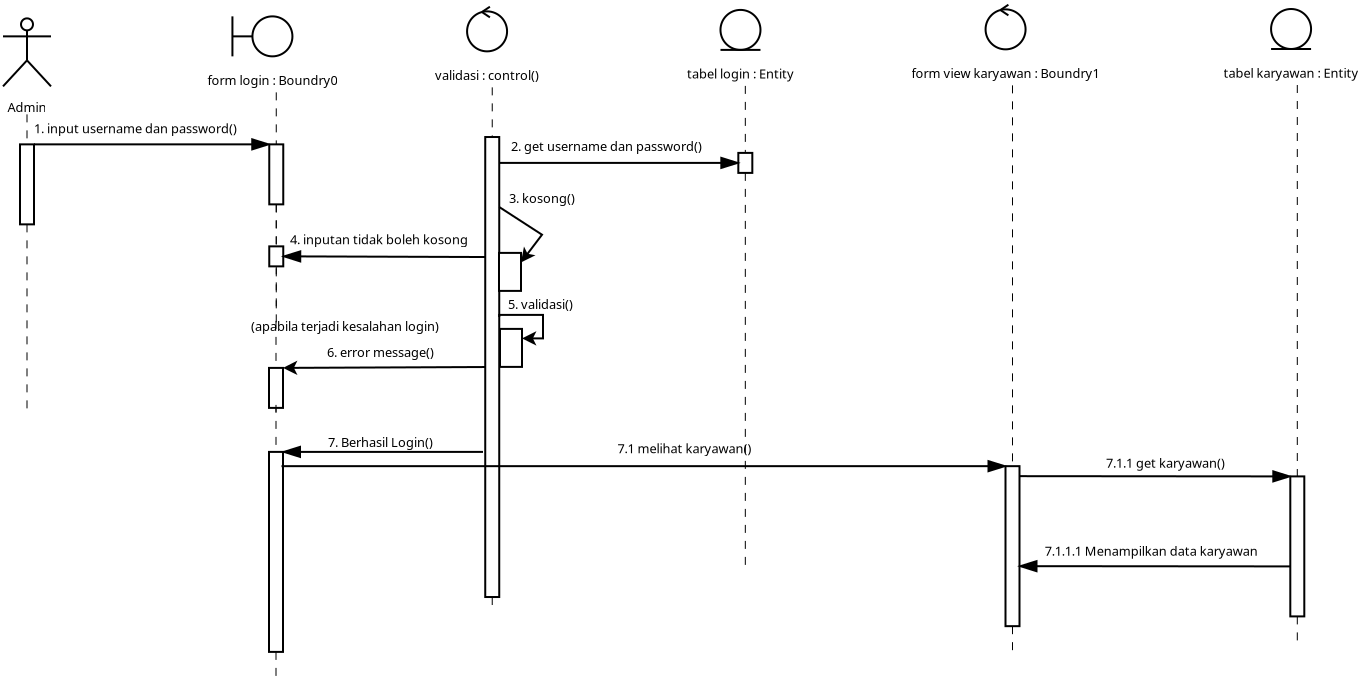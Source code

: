 <?xml version="1.0" encoding="UTF-8"?>
<dia:diagram xmlns:dia="http://www.lysator.liu.se/~alla/dia/">
  <dia:layer name="Background" visible="true" active="true">
    <dia:object type="UML - Actor" version="0" id="O0">
      <dia:attribute name="obj_pos">
        <dia:point val="4.45,4.1"/>
      </dia:attribute>
      <dia:attribute name="obj_bb">
        <dia:rectangle val="3.15,1.35;5.75,6.85"/>
      </dia:attribute>
      <dia:attribute name="meta">
        <dia:composite type="dict"/>
      </dia:attribute>
      <dia:attribute name="elem_corner">
        <dia:point val="3.2,1.4"/>
      </dia:attribute>
      <dia:attribute name="elem_width">
        <dia:real val="2.5"/>
      </dia:attribute>
      <dia:attribute name="elem_height">
        <dia:real val="5.4"/>
      </dia:attribute>
      <dia:attribute name="line_width">
        <dia:real val="0.1"/>
      </dia:attribute>
      <dia:attribute name="line_colour">
        <dia:color val="#000000"/>
      </dia:attribute>
      <dia:attribute name="fill_colour">
        <dia:color val="#ffffff"/>
      </dia:attribute>
      <dia:attribute name="text">
        <dia:composite type="text">
          <dia:attribute name="string">
            <dia:string>#Admin#</dia:string>
          </dia:attribute>
          <dia:attribute name="font">
            <dia:font family="sans" style="0" name="Helvetica"/>
          </dia:attribute>
          <dia:attribute name="height">
            <dia:real val="0.8"/>
          </dia:attribute>
          <dia:attribute name="pos">
            <dia:point val="4.45,6.595"/>
          </dia:attribute>
          <dia:attribute name="color">
            <dia:color val="#000000"/>
          </dia:attribute>
          <dia:attribute name="alignment">
            <dia:enum val="1"/>
          </dia:attribute>
        </dia:composite>
      </dia:attribute>
    </dia:object>
    <dia:object type="UML - Lifeline" version="0" id="O1">
      <dia:attribute name="obj_pos">
        <dia:point val="4.45,6.8"/>
      </dia:attribute>
      <dia:attribute name="obj_bb">
        <dia:rectangle val="4.05,6.775;4.85,21.575"/>
      </dia:attribute>
      <dia:attribute name="meta">
        <dia:composite type="dict"/>
      </dia:attribute>
      <dia:attribute name="conn_endpoints">
        <dia:point val="4.45,6.8"/>
        <dia:point val="4.45,21.55"/>
      </dia:attribute>
      <dia:attribute name="line_colour">
        <dia:color val="#000000"/>
      </dia:attribute>
      <dia:attribute name="fill_colour">
        <dia:color val="#ffffff"/>
      </dia:attribute>
      <dia:attribute name="rtop">
        <dia:real val="1.5"/>
      </dia:attribute>
      <dia:attribute name="rbot">
        <dia:real val="5.5"/>
      </dia:attribute>
      <dia:attribute name="draw_focus">
        <dia:boolean val="true"/>
      </dia:attribute>
      <dia:attribute name="draw_cross">
        <dia:boolean val="false"/>
      </dia:attribute>
      <dia:attribute name="cpl_northwest">
        <dia:int val="1"/>
      </dia:attribute>
      <dia:attribute name="cpl_southwest">
        <dia:int val="1"/>
      </dia:attribute>
      <dia:attribute name="cpl_northeast">
        <dia:int val="1"/>
      </dia:attribute>
      <dia:attribute name="cpl_southeast">
        <dia:int val="1"/>
      </dia:attribute>
      <dia:connections>
        <dia:connection handle="0" to="O0" connection="6"/>
      </dia:connections>
    </dia:object>
    <dia:object type="UML - Classicon" version="0" id="O2">
      <dia:attribute name="obj_pos">
        <dia:point val="16.913,2.9"/>
      </dia:attribute>
      <dia:attribute name="obj_bb">
        <dia:rectangle val="12.3,1.5;20.525,5.7"/>
      </dia:attribute>
      <dia:attribute name="meta">
        <dia:composite type="dict"/>
      </dia:attribute>
      <dia:attribute name="elem_corner">
        <dia:point val="12.3,1.5"/>
      </dia:attribute>
      <dia:attribute name="elem_width">
        <dia:real val="8.225"/>
      </dia:attribute>
      <dia:attribute name="elem_height">
        <dia:real val="4.2"/>
      </dia:attribute>
      <dia:attribute name="line_colour">
        <dia:color val="#000000"/>
      </dia:attribute>
      <dia:attribute name="fill_colour">
        <dia:color val="#ffffff"/>
      </dia:attribute>
      <dia:attribute name="stereotype">
        <dia:enum val="1"/>
      </dia:attribute>
      <dia:attribute name="type">
        <dia:enum val="1"/>
      </dia:attribute>
      <dia:attribute name="is_object">
        <dia:boolean val="false"/>
      </dia:attribute>
      <dia:attribute name="text">
        <dia:composite type="text">
          <dia:attribute name="string">
            <dia:string>#form login : Boundry0#</dia:string>
          </dia:attribute>
          <dia:attribute name="font">
            <dia:font family="sans" style="0" name="Helvetica"/>
          </dia:attribute>
          <dia:attribute name="height">
            <dia:real val="0.8"/>
          </dia:attribute>
          <dia:attribute name="pos">
            <dia:point val="16.913,5.245"/>
          </dia:attribute>
          <dia:attribute name="color">
            <dia:color val="#000000"/>
          </dia:attribute>
          <dia:attribute name="alignment">
            <dia:enum val="1"/>
          </dia:attribute>
        </dia:composite>
      </dia:attribute>
    </dia:object>
    <dia:object type="Standard - Text" version="1" id="O3">
      <dia:attribute name="obj_pos">
        <dia:point val="13.7,4.85"/>
      </dia:attribute>
      <dia:attribute name="obj_bb">
        <dia:rectangle val="13.7,4.255;13.7,5.003"/>
      </dia:attribute>
      <dia:attribute name="text">
        <dia:composite type="text">
          <dia:attribute name="string">
            <dia:string>##</dia:string>
          </dia:attribute>
          <dia:attribute name="font">
            <dia:font family="sans" style="0" name="Helvetica"/>
          </dia:attribute>
          <dia:attribute name="height">
            <dia:real val="0.8"/>
          </dia:attribute>
          <dia:attribute name="pos">
            <dia:point val="13.7,4.85"/>
          </dia:attribute>
          <dia:attribute name="color">
            <dia:color val="#000000"/>
          </dia:attribute>
          <dia:attribute name="alignment">
            <dia:enum val="0"/>
          </dia:attribute>
        </dia:composite>
      </dia:attribute>
      <dia:attribute name="valign">
        <dia:enum val="3"/>
      </dia:attribute>
    </dia:object>
    <dia:object type="UML - Lifeline" version="0" id="O4">
      <dia:attribute name="obj_pos">
        <dia:point val="16.913,5.7"/>
      </dia:attribute>
      <dia:attribute name="obj_bb">
        <dia:rectangle val="16.512,5.675;17.312,16.525"/>
      </dia:attribute>
      <dia:attribute name="meta">
        <dia:composite type="dict"/>
      </dia:attribute>
      <dia:attribute name="conn_endpoints">
        <dia:point val="16.913,5.7"/>
        <dia:point val="16.913,16.5"/>
      </dia:attribute>
      <dia:attribute name="line_colour">
        <dia:color val="#000000"/>
      </dia:attribute>
      <dia:attribute name="fill_colour">
        <dia:color val="#ffffff"/>
      </dia:attribute>
      <dia:attribute name="rtop">
        <dia:real val="2.6"/>
      </dia:attribute>
      <dia:attribute name="rbot">
        <dia:real val="5.6"/>
      </dia:attribute>
      <dia:attribute name="draw_focus">
        <dia:boolean val="true"/>
      </dia:attribute>
      <dia:attribute name="draw_cross">
        <dia:boolean val="false"/>
      </dia:attribute>
      <dia:attribute name="cpl_northwest">
        <dia:int val="1"/>
      </dia:attribute>
      <dia:attribute name="cpl_southwest">
        <dia:int val="1"/>
      </dia:attribute>
      <dia:attribute name="cpl_northeast">
        <dia:int val="1"/>
      </dia:attribute>
      <dia:attribute name="cpl_southeast">
        <dia:int val="1"/>
      </dia:attribute>
      <dia:connections>
        <dia:connection handle="0" to="O2" connection="6"/>
      </dia:connections>
    </dia:object>
    <dia:object type="UML - Message" version="0" id="O5">
      <dia:attribute name="obj_pos">
        <dia:point val="4.8,8.3"/>
      </dia:attribute>
      <dia:attribute name="obj_bb">
        <dia:rectangle val="4.75,7.9;16.613,9"/>
      </dia:attribute>
      <dia:attribute name="meta">
        <dia:composite type="dict"/>
      </dia:attribute>
      <dia:attribute name="conn_endpoints">
        <dia:point val="4.8,8.3"/>
        <dia:point val="16.562,8.3"/>
      </dia:attribute>
      <dia:attribute name="text_colour">
        <dia:color val="#000000"/>
      </dia:attribute>
      <dia:attribute name="line_colour">
        <dia:color val="#000000"/>
      </dia:attribute>
      <dia:attribute name="text">
        <dia:string>##</dia:string>
      </dia:attribute>
      <dia:attribute name="type">
        <dia:enum val="0"/>
      </dia:attribute>
      <dia:attribute name="text_pos">
        <dia:point val="10.681,8.8"/>
      </dia:attribute>
      <dia:connections>
        <dia:connection handle="0" to="O1" connection="1"/>
        <dia:connection handle="1" to="O4" connection="0"/>
      </dia:connections>
    </dia:object>
    <dia:object type="Standard - Text" version="1" id="O6">
      <dia:attribute name="obj_pos">
        <dia:point val="4.8,7.75"/>
      </dia:attribute>
      <dia:attribute name="obj_bb">
        <dia:rectangle val="4.8,7.155;15.81,7.902"/>
      </dia:attribute>
      <dia:attribute name="text">
        <dia:composite type="text">
          <dia:attribute name="string">
            <dia:string>#1. input username dan password()#</dia:string>
          </dia:attribute>
          <dia:attribute name="font">
            <dia:font family="sans" style="0" name="Helvetica"/>
          </dia:attribute>
          <dia:attribute name="height">
            <dia:real val="0.8"/>
          </dia:attribute>
          <dia:attribute name="pos">
            <dia:point val="4.8,7.75"/>
          </dia:attribute>
          <dia:attribute name="color">
            <dia:color val="#000000"/>
          </dia:attribute>
          <dia:attribute name="alignment">
            <dia:enum val="0"/>
          </dia:attribute>
        </dia:composite>
      </dia:attribute>
      <dia:attribute name="valign">
        <dia:enum val="3"/>
      </dia:attribute>
    </dia:object>
    <dia:object type="UML - Lifeline" version="0" id="O7">
      <dia:attribute name="obj_pos">
        <dia:point val="16.913,11.3"/>
      </dia:attribute>
      <dia:attribute name="obj_bb">
        <dia:rectangle val="16.512,11.275;17.312,17.275"/>
      </dia:attribute>
      <dia:attribute name="meta">
        <dia:composite type="dict"/>
      </dia:attribute>
      <dia:attribute name="conn_endpoints">
        <dia:point val="16.913,11.3"/>
        <dia:point val="16.913,17.25"/>
      </dia:attribute>
      <dia:attribute name="line_colour">
        <dia:color val="#000000"/>
      </dia:attribute>
      <dia:attribute name="fill_colour">
        <dia:color val="#ffffff"/>
      </dia:attribute>
      <dia:attribute name="rtop">
        <dia:real val="2.1"/>
      </dia:attribute>
      <dia:attribute name="rbot">
        <dia:real val="3.1"/>
      </dia:attribute>
      <dia:attribute name="draw_focus">
        <dia:boolean val="true"/>
      </dia:attribute>
      <dia:attribute name="draw_cross">
        <dia:boolean val="false"/>
      </dia:attribute>
      <dia:attribute name="cpl_northwest">
        <dia:int val="1"/>
      </dia:attribute>
      <dia:attribute name="cpl_southwest">
        <dia:int val="1"/>
      </dia:attribute>
      <dia:attribute name="cpl_northeast">
        <dia:int val="1"/>
      </dia:attribute>
      <dia:attribute name="cpl_southeast">
        <dia:int val="1"/>
      </dia:attribute>
      <dia:connections>
        <dia:connection handle="0" to="O4" connection="6"/>
      </dia:connections>
    </dia:object>
    <dia:object type="UML - Classicon" version="0" id="O8">
      <dia:attribute name="obj_pos">
        <dia:point val="27.712,2.65"/>
      </dia:attribute>
      <dia:attribute name="obj_bb">
        <dia:rectangle val="24.7,1.25;30.725,5.45"/>
      </dia:attribute>
      <dia:attribute name="meta">
        <dia:composite type="dict"/>
      </dia:attribute>
      <dia:attribute name="elem_corner">
        <dia:point val="24.7,1.25"/>
      </dia:attribute>
      <dia:attribute name="elem_width">
        <dia:real val="6.025"/>
      </dia:attribute>
      <dia:attribute name="elem_height">
        <dia:real val="4.2"/>
      </dia:attribute>
      <dia:attribute name="line_colour">
        <dia:color val="#000000"/>
      </dia:attribute>
      <dia:attribute name="fill_colour">
        <dia:color val="#ffffff"/>
      </dia:attribute>
      <dia:attribute name="stereotype">
        <dia:enum val="0"/>
      </dia:attribute>
      <dia:attribute name="type">
        <dia:enum val="0"/>
      </dia:attribute>
      <dia:attribute name="is_object">
        <dia:boolean val="false"/>
      </dia:attribute>
      <dia:attribute name="text">
        <dia:composite type="text">
          <dia:attribute name="string">
            <dia:string>#validasi : control()#</dia:string>
          </dia:attribute>
          <dia:attribute name="font">
            <dia:font family="sans" style="0" name="Helvetica"/>
          </dia:attribute>
          <dia:attribute name="height">
            <dia:real val="0.8"/>
          </dia:attribute>
          <dia:attribute name="pos">
            <dia:point val="27.712,4.995"/>
          </dia:attribute>
          <dia:attribute name="color">
            <dia:color val="#000000"/>
          </dia:attribute>
          <dia:attribute name="alignment">
            <dia:enum val="1"/>
          </dia:attribute>
        </dia:composite>
      </dia:attribute>
    </dia:object>
    <dia:object type="UML - Lifeline" version="0" id="O9">
      <dia:attribute name="obj_pos">
        <dia:point val="27.712,5.45"/>
      </dia:attribute>
      <dia:attribute name="obj_bb">
        <dia:rectangle val="27.312,5.425;28.113,31.458"/>
      </dia:attribute>
      <dia:attribute name="meta">
        <dia:composite type="dict"/>
      </dia:attribute>
      <dia:attribute name="conn_endpoints">
        <dia:point val="27.712,5.45"/>
        <dia:point val="27.712,31.433"/>
      </dia:attribute>
      <dia:attribute name="line_colour">
        <dia:color val="#000000"/>
      </dia:attribute>
      <dia:attribute name="fill_colour">
        <dia:color val="#ffffff"/>
      </dia:attribute>
      <dia:attribute name="rtop">
        <dia:real val="2.483"/>
      </dia:attribute>
      <dia:attribute name="rbot">
        <dia:real val="25.483"/>
      </dia:attribute>
      <dia:attribute name="draw_focus">
        <dia:boolean val="true"/>
      </dia:attribute>
      <dia:attribute name="draw_cross">
        <dia:boolean val="false"/>
      </dia:attribute>
      <dia:attribute name="cpl_northwest">
        <dia:int val="22"/>
      </dia:attribute>
      <dia:attribute name="cpl_southwest">
        <dia:int val="22"/>
      </dia:attribute>
      <dia:attribute name="cpl_northeast">
        <dia:int val="22"/>
      </dia:attribute>
      <dia:attribute name="cpl_southeast">
        <dia:int val="22"/>
      </dia:attribute>
      <dia:connections>
        <dia:connection handle="0" to="O8" connection="6"/>
      </dia:connections>
    </dia:object>
    <dia:object type="UML - Classicon" version="0" id="O10">
      <dia:attribute name="obj_pos">
        <dia:point val="40.366,2.577"/>
      </dia:attribute>
      <dia:attribute name="obj_bb">
        <dia:rectangle val="37.304,1.177;43.427,5.377"/>
      </dia:attribute>
      <dia:attribute name="meta">
        <dia:composite type="dict"/>
      </dia:attribute>
      <dia:attribute name="elem_corner">
        <dia:point val="37.304,1.177"/>
      </dia:attribute>
      <dia:attribute name="elem_width">
        <dia:real val="6.122"/>
      </dia:attribute>
      <dia:attribute name="elem_height">
        <dia:real val="4.2"/>
      </dia:attribute>
      <dia:attribute name="line_colour">
        <dia:color val="#000000"/>
      </dia:attribute>
      <dia:attribute name="fill_colour">
        <dia:color val="#ffffff"/>
      </dia:attribute>
      <dia:attribute name="stereotype">
        <dia:enum val="2"/>
      </dia:attribute>
      <dia:attribute name="type">
        <dia:enum val="2"/>
      </dia:attribute>
      <dia:attribute name="is_object">
        <dia:boolean val="false"/>
      </dia:attribute>
      <dia:attribute name="text">
        <dia:composite type="text">
          <dia:attribute name="string">
            <dia:string>#tabel login : Entity#</dia:string>
          </dia:attribute>
          <dia:attribute name="font">
            <dia:font family="sans" style="0" name="Helvetica"/>
          </dia:attribute>
          <dia:attribute name="height">
            <dia:real val="0.8"/>
          </dia:attribute>
          <dia:attribute name="pos">
            <dia:point val="40.366,4.922"/>
          </dia:attribute>
          <dia:attribute name="color">
            <dia:color val="#000000"/>
          </dia:attribute>
          <dia:attribute name="alignment">
            <dia:enum val="1"/>
          </dia:attribute>
        </dia:composite>
      </dia:attribute>
    </dia:object>
    <dia:object type="UML - Classicon" version="0" id="O11">
      <dia:attribute name="obj_pos">
        <dia:point val="53.725,2.55"/>
      </dia:attribute>
      <dia:attribute name="obj_bb">
        <dia:rectangle val="48.5,1.15;58.95,5.35"/>
      </dia:attribute>
      <dia:attribute name="meta">
        <dia:composite type="dict"/>
      </dia:attribute>
      <dia:attribute name="elem_corner">
        <dia:point val="48.5,1.15"/>
      </dia:attribute>
      <dia:attribute name="elem_width">
        <dia:real val="10.45"/>
      </dia:attribute>
      <dia:attribute name="elem_height">
        <dia:real val="4.2"/>
      </dia:attribute>
      <dia:attribute name="line_colour">
        <dia:color val="#000000"/>
      </dia:attribute>
      <dia:attribute name="fill_colour">
        <dia:color val="#ffffff"/>
      </dia:attribute>
      <dia:attribute name="stereotype">
        <dia:enum val="0"/>
      </dia:attribute>
      <dia:attribute name="type">
        <dia:enum val="0"/>
      </dia:attribute>
      <dia:attribute name="is_object">
        <dia:boolean val="false"/>
      </dia:attribute>
      <dia:attribute name="text">
        <dia:composite type="text">
          <dia:attribute name="string">
            <dia:string>#form view karyawan : Boundry1#</dia:string>
          </dia:attribute>
          <dia:attribute name="font">
            <dia:font family="sans" style="0" name="Helvetica"/>
          </dia:attribute>
          <dia:attribute name="height">
            <dia:real val="0.8"/>
          </dia:attribute>
          <dia:attribute name="pos">
            <dia:point val="53.725,4.895"/>
          </dia:attribute>
          <dia:attribute name="color">
            <dia:color val="#000000"/>
          </dia:attribute>
          <dia:attribute name="alignment">
            <dia:enum val="1"/>
          </dia:attribute>
        </dia:composite>
      </dia:attribute>
    </dia:object>
    <dia:object type="UML - Classicon" version="0" id="O12">
      <dia:attribute name="obj_pos">
        <dia:point val="67.965,2.532"/>
      </dia:attribute>
      <dia:attribute name="obj_bb">
        <dia:rectangle val="64.13,1.132;71.8,5.332"/>
      </dia:attribute>
      <dia:attribute name="meta">
        <dia:composite type="dict"/>
      </dia:attribute>
      <dia:attribute name="elem_corner">
        <dia:point val="64.13,1.132"/>
      </dia:attribute>
      <dia:attribute name="elem_width">
        <dia:real val="7.67"/>
      </dia:attribute>
      <dia:attribute name="elem_height">
        <dia:real val="4.2"/>
      </dia:attribute>
      <dia:attribute name="line_colour">
        <dia:color val="#000000"/>
      </dia:attribute>
      <dia:attribute name="fill_colour">
        <dia:color val="#ffffff"/>
      </dia:attribute>
      <dia:attribute name="stereotype">
        <dia:enum val="2"/>
      </dia:attribute>
      <dia:attribute name="type">
        <dia:enum val="2"/>
      </dia:attribute>
      <dia:attribute name="is_object">
        <dia:boolean val="false"/>
      </dia:attribute>
      <dia:attribute name="text">
        <dia:composite type="text">
          <dia:attribute name="string">
            <dia:string>#tabel karyawan : Entity#</dia:string>
          </dia:attribute>
          <dia:attribute name="font">
            <dia:font family="sans" style="0" name="Helvetica"/>
          </dia:attribute>
          <dia:attribute name="height">
            <dia:real val="0.8"/>
          </dia:attribute>
          <dia:attribute name="pos">
            <dia:point val="67.965,4.877"/>
          </dia:attribute>
          <dia:attribute name="color">
            <dia:color val="#000000"/>
          </dia:attribute>
          <dia:attribute name="alignment">
            <dia:enum val="1"/>
          </dia:attribute>
        </dia:composite>
      </dia:attribute>
    </dia:object>
    <dia:object type="UML - Message" version="0" id="O13">
      <dia:attribute name="obj_pos">
        <dia:point val="27.363,13.933"/>
      </dia:attribute>
      <dia:attribute name="obj_bb">
        <dia:rectangle val="17.211,13.5;27.413,14.617"/>
      </dia:attribute>
      <dia:attribute name="meta">
        <dia:composite type="dict"/>
      </dia:attribute>
      <dia:attribute name="conn_endpoints">
        <dia:point val="27.363,13.933"/>
        <dia:point val="17.262,13.9"/>
      </dia:attribute>
      <dia:attribute name="text_colour">
        <dia:color val="#000000"/>
      </dia:attribute>
      <dia:attribute name="line_colour">
        <dia:color val="#000000"/>
      </dia:attribute>
      <dia:attribute name="text">
        <dia:string>##</dia:string>
      </dia:attribute>
      <dia:attribute name="type">
        <dia:enum val="0"/>
      </dia:attribute>
      <dia:attribute name="text_pos">
        <dia:point val="22.312,14.417"/>
      </dia:attribute>
      <dia:connections>
        <dia:connection handle="0" to="O9" connection="18"/>
        <dia:connection handle="1" to="O7" connection="3"/>
      </dia:connections>
    </dia:object>
    <dia:object type="Standard - Text" version="1" id="O14">
      <dia:attribute name="obj_pos">
        <dia:point val="17.6,13.3"/>
      </dia:attribute>
      <dia:attribute name="obj_bb">
        <dia:rectangle val="17.6,12.705;27.115,13.453"/>
      </dia:attribute>
      <dia:attribute name="text">
        <dia:composite type="text">
          <dia:attribute name="string">
            <dia:string>#4. inputan tidak boleh kosong#</dia:string>
          </dia:attribute>
          <dia:attribute name="font">
            <dia:font family="sans" style="0" name="Helvetica"/>
          </dia:attribute>
          <dia:attribute name="height">
            <dia:real val="0.8"/>
          </dia:attribute>
          <dia:attribute name="pos">
            <dia:point val="17.6,13.3"/>
          </dia:attribute>
          <dia:attribute name="color">
            <dia:color val="#000000"/>
          </dia:attribute>
          <dia:attribute name="alignment">
            <dia:enum val="0"/>
          </dia:attribute>
        </dia:composite>
      </dia:attribute>
      <dia:attribute name="valign">
        <dia:enum val="3"/>
      </dia:attribute>
    </dia:object>
    <dia:object type="UML - Lifeline" version="0" id="O15">
      <dia:attribute name="obj_pos">
        <dia:point val="40.366,5.377"/>
      </dia:attribute>
      <dia:attribute name="obj_bb">
        <dia:rectangle val="39.966,5.352;40.766,29.565"/>
      </dia:attribute>
      <dia:attribute name="meta">
        <dia:composite type="dict"/>
      </dia:attribute>
      <dia:attribute name="conn_endpoints">
        <dia:point val="40.366,5.377"/>
        <dia:point val="40.366,29.54"/>
      </dia:attribute>
      <dia:attribute name="line_colour">
        <dia:color val="#000000"/>
      </dia:attribute>
      <dia:attribute name="fill_colour">
        <dia:color val="#ffffff"/>
      </dia:attribute>
      <dia:attribute name="rtop">
        <dia:real val="3.35"/>
      </dia:attribute>
      <dia:attribute name="rbot">
        <dia:real val="4.35"/>
      </dia:attribute>
      <dia:attribute name="draw_focus">
        <dia:boolean val="true"/>
      </dia:attribute>
      <dia:attribute name="draw_cross">
        <dia:boolean val="false"/>
      </dia:attribute>
      <dia:attribute name="cpl_northwest">
        <dia:int val="1"/>
      </dia:attribute>
      <dia:attribute name="cpl_southwest">
        <dia:int val="1"/>
      </dia:attribute>
      <dia:attribute name="cpl_northeast">
        <dia:int val="1"/>
      </dia:attribute>
      <dia:attribute name="cpl_southeast">
        <dia:int val="1"/>
      </dia:attribute>
      <dia:connections>
        <dia:connection handle="0" to="O10" connection="6"/>
      </dia:connections>
    </dia:object>
    <dia:object type="UML - Message" version="0" id="O16">
      <dia:attribute name="obj_pos">
        <dia:point val="28.1,9.227"/>
      </dia:attribute>
      <dia:attribute name="obj_bb">
        <dia:rectangle val="28.05,8.827;40.066,9.927"/>
      </dia:attribute>
      <dia:attribute name="meta">
        <dia:composite type="dict"/>
      </dia:attribute>
      <dia:attribute name="conn_endpoints">
        <dia:point val="28.1,9.227"/>
        <dia:point val="40.016,9.227"/>
      </dia:attribute>
      <dia:attribute name="text_colour">
        <dia:color val="#000000"/>
      </dia:attribute>
      <dia:attribute name="line_colour">
        <dia:color val="#000000"/>
      </dia:attribute>
      <dia:attribute name="text">
        <dia:string>##</dia:string>
      </dia:attribute>
      <dia:attribute name="type">
        <dia:enum val="0"/>
      </dia:attribute>
      <dia:attribute name="text_pos">
        <dia:point val="34.058,9.727"/>
      </dia:attribute>
      <dia:connections>
        <dia:connection handle="1" to="O15" connection="2"/>
      </dia:connections>
    </dia:object>
    <dia:object type="Standard - Text" version="1" id="O17">
      <dia:attribute name="obj_pos">
        <dia:point val="28.65,8.627"/>
      </dia:attribute>
      <dia:attribute name="obj_bb">
        <dia:rectangle val="28.65,8.032;39.068,8.78"/>
      </dia:attribute>
      <dia:attribute name="text">
        <dia:composite type="text">
          <dia:attribute name="string">
            <dia:string>#2. get username dan password()#</dia:string>
          </dia:attribute>
          <dia:attribute name="font">
            <dia:font family="sans" style="0" name="Helvetica"/>
          </dia:attribute>
          <dia:attribute name="height">
            <dia:real val="0.8"/>
          </dia:attribute>
          <dia:attribute name="pos">
            <dia:point val="28.65,8.627"/>
          </dia:attribute>
          <dia:attribute name="color">
            <dia:color val="#000000"/>
          </dia:attribute>
          <dia:attribute name="alignment">
            <dia:enum val="0"/>
          </dia:attribute>
        </dia:composite>
      </dia:attribute>
      <dia:attribute name="valign">
        <dia:enum val="3"/>
      </dia:attribute>
    </dia:object>
    <dia:object type="Flowchart - Box" version="0" id="O18">
      <dia:attribute name="obj_pos">
        <dia:point val="28.05,13.727"/>
      </dia:attribute>
      <dia:attribute name="obj_bb">
        <dia:rectangle val="28,13.677;29.2,15.677"/>
      </dia:attribute>
      <dia:attribute name="elem_corner">
        <dia:point val="28.05,13.727"/>
      </dia:attribute>
      <dia:attribute name="elem_width">
        <dia:real val="1.1"/>
      </dia:attribute>
      <dia:attribute name="elem_height">
        <dia:real val="1.9"/>
      </dia:attribute>
      <dia:attribute name="show_background">
        <dia:boolean val="true"/>
      </dia:attribute>
      <dia:attribute name="padding">
        <dia:real val="0.5"/>
      </dia:attribute>
      <dia:attribute name="text">
        <dia:composite type="text">
          <dia:attribute name="string">
            <dia:string>##</dia:string>
          </dia:attribute>
          <dia:attribute name="font">
            <dia:font family="sans" style="0" name="Helvetica"/>
          </dia:attribute>
          <dia:attribute name="height">
            <dia:real val="0.8"/>
          </dia:attribute>
          <dia:attribute name="pos">
            <dia:point val="28.6,14.872"/>
          </dia:attribute>
          <dia:attribute name="color">
            <dia:color val="#000000"/>
          </dia:attribute>
          <dia:attribute name="alignment">
            <dia:enum val="1"/>
          </dia:attribute>
        </dia:composite>
      </dia:attribute>
    </dia:object>
    <dia:object type="Standard - Text" version="1" id="O19">
      <dia:attribute name="obj_pos">
        <dia:point val="28.55,11.227"/>
      </dia:attribute>
      <dia:attribute name="obj_bb">
        <dia:rectangle val="28.55,10.632;32.14,11.38"/>
      </dia:attribute>
      <dia:attribute name="text">
        <dia:composite type="text">
          <dia:attribute name="string">
            <dia:string>#3. kosong()#</dia:string>
          </dia:attribute>
          <dia:attribute name="font">
            <dia:font family="sans" style="0" name="Helvetica"/>
          </dia:attribute>
          <dia:attribute name="height">
            <dia:real val="0.8"/>
          </dia:attribute>
          <dia:attribute name="pos">
            <dia:point val="28.55,11.227"/>
          </dia:attribute>
          <dia:attribute name="color">
            <dia:color val="#000000"/>
          </dia:attribute>
          <dia:attribute name="alignment">
            <dia:enum val="0"/>
          </dia:attribute>
        </dia:composite>
      </dia:attribute>
      <dia:attribute name="valign">
        <dia:enum val="3"/>
      </dia:attribute>
    </dia:object>
    <dia:object type="UML - Lifeline" version="0" id="O20">
      <dia:attribute name="obj_pos">
        <dia:point val="16.9,17.127"/>
      </dia:attribute>
      <dia:attribute name="obj_bb">
        <dia:rectangle val="16.5,17.102;17.3,21.702"/>
      </dia:attribute>
      <dia:attribute name="meta">
        <dia:composite type="dict"/>
      </dia:attribute>
      <dia:attribute name="conn_endpoints">
        <dia:point val="16.9,17.127"/>
        <dia:point val="16.9,21.677"/>
      </dia:attribute>
      <dia:attribute name="line_colour">
        <dia:color val="#000000"/>
      </dia:attribute>
      <dia:attribute name="fill_colour">
        <dia:color val="#ffffff"/>
      </dia:attribute>
      <dia:attribute name="rtop">
        <dia:real val="2.35"/>
      </dia:attribute>
      <dia:attribute name="rbot">
        <dia:real val="4.35"/>
      </dia:attribute>
      <dia:attribute name="draw_focus">
        <dia:boolean val="true"/>
      </dia:attribute>
      <dia:attribute name="draw_cross">
        <dia:boolean val="false"/>
      </dia:attribute>
      <dia:attribute name="cpl_northwest">
        <dia:int val="1"/>
      </dia:attribute>
      <dia:attribute name="cpl_southwest">
        <dia:int val="1"/>
      </dia:attribute>
      <dia:attribute name="cpl_northeast">
        <dia:int val="1"/>
      </dia:attribute>
      <dia:attribute name="cpl_southeast">
        <dia:int val="1"/>
      </dia:attribute>
    </dia:object>
    <dia:object type="UML - Lifeline" version="0" id="O21">
      <dia:attribute name="obj_pos">
        <dia:point val="16.9,21.327"/>
      </dia:attribute>
      <dia:attribute name="obj_bb">
        <dia:rectangle val="16.5,21.302;17.3,35.302"/>
      </dia:attribute>
      <dia:attribute name="meta">
        <dia:composite type="dict"/>
      </dia:attribute>
      <dia:attribute name="conn_endpoints">
        <dia:point val="16.9,21.327"/>
        <dia:point val="16.9,35.277"/>
      </dia:attribute>
      <dia:attribute name="line_colour">
        <dia:color val="#000000"/>
      </dia:attribute>
      <dia:attribute name="fill_colour">
        <dia:color val="#ffffff"/>
      </dia:attribute>
      <dia:attribute name="rtop">
        <dia:real val="2.35"/>
      </dia:attribute>
      <dia:attribute name="rbot">
        <dia:real val="12.35"/>
      </dia:attribute>
      <dia:attribute name="draw_focus">
        <dia:boolean val="true"/>
      </dia:attribute>
      <dia:attribute name="draw_cross">
        <dia:boolean val="false"/>
      </dia:attribute>
      <dia:attribute name="cpl_northwest">
        <dia:int val="9"/>
      </dia:attribute>
      <dia:attribute name="cpl_southwest">
        <dia:int val="9"/>
      </dia:attribute>
      <dia:attribute name="cpl_northeast">
        <dia:int val="9"/>
      </dia:attribute>
      <dia:attribute name="cpl_southeast">
        <dia:int val="9"/>
      </dia:attribute>
    </dia:object>
    <dia:object type="Flowchart - Box" version="0" id="O22">
      <dia:attribute name="obj_pos">
        <dia:point val="28.1,17.527"/>
      </dia:attribute>
      <dia:attribute name="obj_bb">
        <dia:rectangle val="28.05,17.477;29.25,19.477"/>
      </dia:attribute>
      <dia:attribute name="elem_corner">
        <dia:point val="28.1,17.527"/>
      </dia:attribute>
      <dia:attribute name="elem_width">
        <dia:real val="1.1"/>
      </dia:attribute>
      <dia:attribute name="elem_height">
        <dia:real val="1.9"/>
      </dia:attribute>
      <dia:attribute name="show_background">
        <dia:boolean val="true"/>
      </dia:attribute>
      <dia:attribute name="padding">
        <dia:real val="0.5"/>
      </dia:attribute>
      <dia:attribute name="text">
        <dia:composite type="text">
          <dia:attribute name="string">
            <dia:string>##</dia:string>
          </dia:attribute>
          <dia:attribute name="font">
            <dia:font family="sans" style="0" name="Helvetica"/>
          </dia:attribute>
          <dia:attribute name="height">
            <dia:real val="0.8"/>
          </dia:attribute>
          <dia:attribute name="pos">
            <dia:point val="28.65,18.672"/>
          </dia:attribute>
          <dia:attribute name="color">
            <dia:color val="#000000"/>
          </dia:attribute>
          <dia:attribute name="alignment">
            <dia:enum val="1"/>
          </dia:attribute>
        </dia:composite>
      </dia:attribute>
    </dia:object>
    <dia:object type="Standard - ZigZagLine" version="1" id="O23">
      <dia:attribute name="obj_pos">
        <dia:point val="28.062,16.933"/>
      </dia:attribute>
      <dia:attribute name="obj_bb">
        <dia:rectangle val="28.012,16.777;30.3,18.364"/>
      </dia:attribute>
      <dia:attribute name="orth_points">
        <dia:point val="28.062,16.933"/>
        <dia:point val="28.062,16.827"/>
        <dia:point val="30.25,16.827"/>
        <dia:point val="30.25,18.002"/>
        <dia:point val="29.2,18.002"/>
      </dia:attribute>
      <dia:attribute name="orth_orient">
        <dia:enum val="1"/>
        <dia:enum val="0"/>
        <dia:enum val="1"/>
        <dia:enum val="0"/>
      </dia:attribute>
      <dia:attribute name="autorouting">
        <dia:boolean val="false"/>
      </dia:attribute>
      <dia:attribute name="end_arrow">
        <dia:enum val="22"/>
      </dia:attribute>
      <dia:attribute name="end_arrow_length">
        <dia:real val="0.5"/>
      </dia:attribute>
      <dia:attribute name="end_arrow_width">
        <dia:real val="0.5"/>
      </dia:attribute>
      <dia:connections>
        <dia:connection handle="0" to="O9" connection="68"/>
        <dia:connection handle="1" to="O22" connection="6"/>
      </dia:connections>
    </dia:object>
    <dia:object type="Standard - ZigZagLine" version="1" id="O24">
      <dia:attribute name="obj_pos">
        <dia:point val="28.062,11.433"/>
      </dia:attribute>
      <dia:attribute name="obj_bb">
        <dia:rectangle val="28.012,11.383;30.25,14.564"/>
      </dia:attribute>
      <dia:attribute name="orth_points">
        <dia:point val="28.062,11.433"/>
        <dia:point val="30.2,11.433"/>
        <dia:point val="30.2,14.202"/>
        <dia:point val="29.15,14.202"/>
      </dia:attribute>
      <dia:attribute name="orth_orient">
        <dia:enum val="0"/>
        <dia:enum val="1"/>
        <dia:enum val="0"/>
      </dia:attribute>
      <dia:attribute name="autorouting">
        <dia:boolean val="true"/>
      </dia:attribute>
      <dia:attribute name="end_arrow">
        <dia:enum val="22"/>
      </dia:attribute>
      <dia:attribute name="end_arrow_length">
        <dia:real val="0.5"/>
      </dia:attribute>
      <dia:attribute name="end_arrow_width">
        <dia:real val="0.5"/>
      </dia:attribute>
      <dia:connections>
        <dia:connection handle="0" to="O9" connection="57"/>
        <dia:connection handle="1" to="O18" connection="6"/>
      </dia:connections>
    </dia:object>
    <dia:object type="Standard - Text" version="1" id="O25">
      <dia:attribute name="obj_pos">
        <dia:point val="28.5,16.527"/>
      </dia:attribute>
      <dia:attribute name="obj_bb">
        <dia:rectangle val="28.5,15.932;32.25,16.68"/>
      </dia:attribute>
      <dia:attribute name="text">
        <dia:composite type="text">
          <dia:attribute name="string">
            <dia:string>#5. validasi()#</dia:string>
          </dia:attribute>
          <dia:attribute name="font">
            <dia:font family="sans" style="0" name="Helvetica"/>
          </dia:attribute>
          <dia:attribute name="height">
            <dia:real val="0.8"/>
          </dia:attribute>
          <dia:attribute name="pos">
            <dia:point val="28.5,16.527"/>
          </dia:attribute>
          <dia:attribute name="color">
            <dia:color val="#000000"/>
          </dia:attribute>
          <dia:attribute name="alignment">
            <dia:enum val="0"/>
          </dia:attribute>
        </dia:composite>
      </dia:attribute>
      <dia:attribute name="valign">
        <dia:enum val="3"/>
      </dia:attribute>
    </dia:object>
    <dia:object type="Standard - Line" version="0" id="O26">
      <dia:attribute name="obj_pos">
        <dia:point val="27.363,19.433"/>
      </dia:attribute>
      <dia:attribute name="obj_bb">
        <dia:rectangle val="17.138,19.113;27.413,19.837"/>
      </dia:attribute>
      <dia:attribute name="conn_endpoints">
        <dia:point val="27.363,19.433"/>
        <dia:point val="17.25,19.477"/>
      </dia:attribute>
      <dia:attribute name="numcp">
        <dia:int val="1"/>
      </dia:attribute>
      <dia:attribute name="end_arrow">
        <dia:enum val="22"/>
      </dia:attribute>
      <dia:attribute name="end_arrow_length">
        <dia:real val="0.5"/>
      </dia:attribute>
      <dia:attribute name="end_arrow_width">
        <dia:real val="0.5"/>
      </dia:attribute>
      <dia:connections>
        <dia:connection handle="0" to="O9" connection="2"/>
        <dia:connection handle="1" to="O20" connection="1"/>
      </dia:connections>
    </dia:object>
    <dia:object type="Standard - Text" version="1" id="O27">
      <dia:attribute name="obj_pos">
        <dia:point val="19.45,18.927"/>
      </dia:attribute>
      <dia:attribute name="obj_bb">
        <dia:rectangle val="19.45,18.332;25.392,19.08"/>
      </dia:attribute>
      <dia:attribute name="text">
        <dia:composite type="text">
          <dia:attribute name="string">
            <dia:string>#6. error message()#</dia:string>
          </dia:attribute>
          <dia:attribute name="font">
            <dia:font family="sans" style="0" name="Helvetica"/>
          </dia:attribute>
          <dia:attribute name="height">
            <dia:real val="0.8"/>
          </dia:attribute>
          <dia:attribute name="pos">
            <dia:point val="19.45,18.927"/>
          </dia:attribute>
          <dia:attribute name="color">
            <dia:color val="#000000"/>
          </dia:attribute>
          <dia:attribute name="alignment">
            <dia:enum val="0"/>
          </dia:attribute>
        </dia:composite>
      </dia:attribute>
      <dia:attribute name="valign">
        <dia:enum val="3"/>
      </dia:attribute>
    </dia:object>
    <dia:object type="Standard - Text" version="1" id="O28">
      <dia:attribute name="obj_pos">
        <dia:point val="15.65,17.627"/>
      </dia:attribute>
      <dia:attribute name="obj_bb">
        <dia:rectangle val="15.65,17.032;25.968,17.78"/>
      </dia:attribute>
      <dia:attribute name="text">
        <dia:composite type="text">
          <dia:attribute name="string">
            <dia:string>#(apabila terjadi kesalahan login)#</dia:string>
          </dia:attribute>
          <dia:attribute name="font">
            <dia:font family="sans" style="0" name="Helvetica"/>
          </dia:attribute>
          <dia:attribute name="height">
            <dia:real val="0.8"/>
          </dia:attribute>
          <dia:attribute name="pos">
            <dia:point val="15.65,17.627"/>
          </dia:attribute>
          <dia:attribute name="color">
            <dia:color val="#000000"/>
          </dia:attribute>
          <dia:attribute name="alignment">
            <dia:enum val="0"/>
          </dia:attribute>
        </dia:composite>
      </dia:attribute>
      <dia:attribute name="valign">
        <dia:enum val="3"/>
      </dia:attribute>
    </dia:object>
    <dia:object type="UML - Message" version="0" id="O29">
      <dia:attribute name="obj_pos">
        <dia:point val="27.25,23.677"/>
      </dia:attribute>
      <dia:attribute name="obj_bb">
        <dia:rectangle val="17.2,23.277;27.3,24.377"/>
      </dia:attribute>
      <dia:attribute name="meta">
        <dia:composite type="dict"/>
      </dia:attribute>
      <dia:attribute name="conn_endpoints">
        <dia:point val="27.25,23.677"/>
        <dia:point val="17.25,23.677"/>
      </dia:attribute>
      <dia:attribute name="text_colour">
        <dia:color val="#000000"/>
      </dia:attribute>
      <dia:attribute name="line_colour">
        <dia:color val="#000000"/>
      </dia:attribute>
      <dia:attribute name="text">
        <dia:string>##</dia:string>
      </dia:attribute>
      <dia:attribute name="type">
        <dia:enum val="0"/>
      </dia:attribute>
      <dia:attribute name="text_pos">
        <dia:point val="22.25,24.177"/>
      </dia:attribute>
      <dia:connections>
        <dia:connection handle="1" to="O21" connection="1"/>
      </dia:connections>
    </dia:object>
    <dia:object type="Standard - Text" version="1" id="O30">
      <dia:attribute name="obj_pos">
        <dia:point val="19.5,23.427"/>
      </dia:attribute>
      <dia:attribute name="obj_bb">
        <dia:rectangle val="19.5,22.832;25.317,23.58"/>
      </dia:attribute>
      <dia:attribute name="text">
        <dia:composite type="text">
          <dia:attribute name="string">
            <dia:string>#7. Berhasil Login()#</dia:string>
          </dia:attribute>
          <dia:attribute name="font">
            <dia:font family="sans" style="0" name="Helvetica"/>
          </dia:attribute>
          <dia:attribute name="height">
            <dia:real val="0.8"/>
          </dia:attribute>
          <dia:attribute name="pos">
            <dia:point val="19.5,23.427"/>
          </dia:attribute>
          <dia:attribute name="color">
            <dia:color val="#000000"/>
          </dia:attribute>
          <dia:attribute name="alignment">
            <dia:enum val="0"/>
          </dia:attribute>
        </dia:composite>
      </dia:attribute>
      <dia:attribute name="valign">
        <dia:enum val="3"/>
      </dia:attribute>
    </dia:object>
    <dia:object type="UML - Lifeline" version="0" id="O31">
      <dia:attribute name="obj_pos">
        <dia:point val="53.725,5.35"/>
      </dia:attribute>
      <dia:attribute name="obj_bb">
        <dia:rectangle val="53.325,5.325;54.125,33.665"/>
      </dia:attribute>
      <dia:attribute name="meta">
        <dia:composite type="dict"/>
      </dia:attribute>
      <dia:attribute name="conn_endpoints">
        <dia:point val="53.725,5.35"/>
        <dia:point val="53.725,33.64"/>
      </dia:attribute>
      <dia:attribute name="line_colour">
        <dia:color val="#000000"/>
      </dia:attribute>
      <dia:attribute name="fill_colour">
        <dia:color val="#ffffff"/>
      </dia:attribute>
      <dia:attribute name="rtop">
        <dia:real val="19.04"/>
      </dia:attribute>
      <dia:attribute name="rbot">
        <dia:real val="27.04"/>
      </dia:attribute>
      <dia:attribute name="draw_focus">
        <dia:boolean val="true"/>
      </dia:attribute>
      <dia:attribute name="draw_cross">
        <dia:boolean val="false"/>
      </dia:attribute>
      <dia:attribute name="cpl_northwest">
        <dia:int val="7"/>
      </dia:attribute>
      <dia:attribute name="cpl_southwest">
        <dia:int val="7"/>
      </dia:attribute>
      <dia:attribute name="cpl_northeast">
        <dia:int val="7"/>
      </dia:attribute>
      <dia:attribute name="cpl_southeast">
        <dia:int val="7"/>
      </dia:attribute>
      <dia:connections>
        <dia:connection handle="0" to="O11" connection="6"/>
      </dia:connections>
    </dia:object>
    <dia:object type="UML - Message" version="0" id="O32">
      <dia:attribute name="obj_pos">
        <dia:point val="17.175,24.39"/>
      </dia:attribute>
      <dia:attribute name="obj_bb">
        <dia:rectangle val="17.125,23.99;53.425,25.09"/>
      </dia:attribute>
      <dia:attribute name="meta">
        <dia:composite type="dict"/>
      </dia:attribute>
      <dia:attribute name="conn_endpoints">
        <dia:point val="17.175,24.39"/>
        <dia:point val="53.375,24.39"/>
      </dia:attribute>
      <dia:attribute name="text_colour">
        <dia:color val="#000000"/>
      </dia:attribute>
      <dia:attribute name="line_colour">
        <dia:color val="#000000"/>
      </dia:attribute>
      <dia:attribute name="text">
        <dia:string>##</dia:string>
      </dia:attribute>
      <dia:attribute name="type">
        <dia:enum val="0"/>
      </dia:attribute>
      <dia:attribute name="text_pos">
        <dia:point val="35.275,24.89"/>
      </dia:attribute>
      <dia:connections>
        <dia:connection handle="1" to="O31" connection="0"/>
      </dia:connections>
    </dia:object>
    <dia:object type="Standard - Text" version="1" id="O33">
      <dia:attribute name="obj_pos">
        <dia:point val="33.975,23.74"/>
      </dia:attribute>
      <dia:attribute name="obj_bb">
        <dia:rectangle val="33.975,23.145;41.425,23.892"/>
      </dia:attribute>
      <dia:attribute name="text">
        <dia:composite type="text">
          <dia:attribute name="string">
            <dia:string>#7.1 melihat karyawan()#</dia:string>
          </dia:attribute>
          <dia:attribute name="font">
            <dia:font family="sans" style="0" name="Helvetica"/>
          </dia:attribute>
          <dia:attribute name="height">
            <dia:real val="0.8"/>
          </dia:attribute>
          <dia:attribute name="pos">
            <dia:point val="33.975,23.74"/>
          </dia:attribute>
          <dia:attribute name="color">
            <dia:color val="#000000"/>
          </dia:attribute>
          <dia:attribute name="alignment">
            <dia:enum val="0"/>
          </dia:attribute>
        </dia:composite>
      </dia:attribute>
      <dia:attribute name="valign">
        <dia:enum val="3"/>
      </dia:attribute>
    </dia:object>
    <dia:object type="UML - Lifeline" version="0" id="O34">
      <dia:attribute name="obj_pos">
        <dia:point val="67.965,5.332"/>
      </dia:attribute>
      <dia:attribute name="obj_bb">
        <dia:rectangle val="67.565,5.307;68.365,33.346"/>
      </dia:attribute>
      <dia:attribute name="meta">
        <dia:composite type="dict"/>
      </dia:attribute>
      <dia:attribute name="conn_endpoints">
        <dia:point val="67.965,5.332"/>
        <dia:point val="67.965,33.321"/>
      </dia:attribute>
      <dia:attribute name="line_colour">
        <dia:color val="#000000"/>
      </dia:attribute>
      <dia:attribute name="fill_colour">
        <dia:color val="#ffffff"/>
      </dia:attribute>
      <dia:attribute name="rtop">
        <dia:real val="19.57"/>
      </dia:attribute>
      <dia:attribute name="rbot">
        <dia:real val="26.57"/>
      </dia:attribute>
      <dia:attribute name="draw_focus">
        <dia:boolean val="true"/>
      </dia:attribute>
      <dia:attribute name="draw_cross">
        <dia:boolean val="false"/>
      </dia:attribute>
      <dia:attribute name="cpl_northwest">
        <dia:int val="6"/>
      </dia:attribute>
      <dia:attribute name="cpl_southwest">
        <dia:int val="6"/>
      </dia:attribute>
      <dia:attribute name="cpl_northeast">
        <dia:int val="6"/>
      </dia:attribute>
      <dia:attribute name="cpl_southeast">
        <dia:int val="6"/>
      </dia:attribute>
      <dia:connections>
        <dia:connection handle="0" to="O12" connection="6"/>
      </dia:connections>
    </dia:object>
    <dia:object type="UML - Message" version="0" id="O35">
      <dia:attribute name="obj_pos">
        <dia:point val="54.075,24.89"/>
      </dia:attribute>
      <dia:attribute name="obj_bb">
        <dia:rectangle val="54.025,24.502;67.666,25.596"/>
      </dia:attribute>
      <dia:attribute name="meta">
        <dia:composite type="dict"/>
      </dia:attribute>
      <dia:attribute name="conn_endpoints">
        <dia:point val="54.075,24.89"/>
        <dia:point val="67.615,24.902"/>
      </dia:attribute>
      <dia:attribute name="text_colour">
        <dia:color val="#000000"/>
      </dia:attribute>
      <dia:attribute name="line_colour">
        <dia:color val="#000000"/>
      </dia:attribute>
      <dia:attribute name="text">
        <dia:string>##</dia:string>
      </dia:attribute>
      <dia:attribute name="type">
        <dia:enum val="0"/>
      </dia:attribute>
      <dia:attribute name="text_pos">
        <dia:point val="60.845,25.396"/>
      </dia:attribute>
      <dia:connections>
        <dia:connection handle="0" to="O31" connection="21"/>
        <dia:connection handle="1" to="O34" connection="0"/>
      </dia:connections>
    </dia:object>
    <dia:object type="Standard - Text" version="1" id="O36">
      <dia:attribute name="obj_pos">
        <dia:point val="55.334,28.87"/>
      </dia:attribute>
      <dia:attribute name="obj_bb">
        <dia:rectangle val="55.334,28.275;67.017,29.023"/>
      </dia:attribute>
      <dia:attribute name="text">
        <dia:composite type="text">
          <dia:attribute name="string">
            <dia:string>#7.1.1.1 Menampilkan data karyawan#</dia:string>
          </dia:attribute>
          <dia:attribute name="font">
            <dia:font family="sans" style="0" name="Helvetica"/>
          </dia:attribute>
          <dia:attribute name="height">
            <dia:real val="0.8"/>
          </dia:attribute>
          <dia:attribute name="pos">
            <dia:point val="55.334,28.87"/>
          </dia:attribute>
          <dia:attribute name="color">
            <dia:color val="#000000"/>
          </dia:attribute>
          <dia:attribute name="alignment">
            <dia:enum val="0"/>
          </dia:attribute>
        </dia:composite>
      </dia:attribute>
      <dia:attribute name="valign">
        <dia:enum val="3"/>
      </dia:attribute>
    </dia:object>
    <dia:object type="Standard - Text" version="1" id="O37">
      <dia:attribute name="obj_pos">
        <dia:point val="58.4,24.465"/>
      </dia:attribute>
      <dia:attribute name="obj_bb">
        <dia:rectangle val="58.4,23.87;65.093,24.617"/>
      </dia:attribute>
      <dia:attribute name="text">
        <dia:composite type="text">
          <dia:attribute name="string">
            <dia:string>#7.1.1 get karyawan()#</dia:string>
          </dia:attribute>
          <dia:attribute name="font">
            <dia:font family="sans" style="0" name="Helvetica"/>
          </dia:attribute>
          <dia:attribute name="height">
            <dia:real val="0.8"/>
          </dia:attribute>
          <dia:attribute name="pos">
            <dia:point val="58.4,24.465"/>
          </dia:attribute>
          <dia:attribute name="color">
            <dia:color val="#000000"/>
          </dia:attribute>
          <dia:attribute name="alignment">
            <dia:enum val="0"/>
          </dia:attribute>
        </dia:composite>
      </dia:attribute>
      <dia:attribute name="valign">
        <dia:enum val="3"/>
      </dia:attribute>
    </dia:object>
    <dia:object type="UML - Message" version="0" id="O38">
      <dia:attribute name="obj_pos">
        <dia:point val="67.615,29.402"/>
      </dia:attribute>
      <dia:attribute name="obj_bb">
        <dia:rectangle val="54.025,28.99;67.665,30.096"/>
      </dia:attribute>
      <dia:attribute name="meta">
        <dia:composite type="dict"/>
      </dia:attribute>
      <dia:attribute name="conn_endpoints">
        <dia:point val="67.615,29.402"/>
        <dia:point val="54.075,29.39"/>
      </dia:attribute>
      <dia:attribute name="text_colour">
        <dia:color val="#000000"/>
      </dia:attribute>
      <dia:attribute name="line_colour">
        <dia:color val="#000000"/>
      </dia:attribute>
      <dia:attribute name="text">
        <dia:string>##</dia:string>
      </dia:attribute>
      <dia:attribute name="type">
        <dia:enum val="0"/>
      </dia:attribute>
      <dia:attribute name="text_pos">
        <dia:point val="60.845,29.896"/>
      </dia:attribute>
      <dia:connections>
        <dia:connection handle="0" to="O34" connection="14"/>
        <dia:connection handle="1" to="O31" connection="29"/>
      </dia:connections>
    </dia:object>
  </dia:layer>
</dia:diagram>
